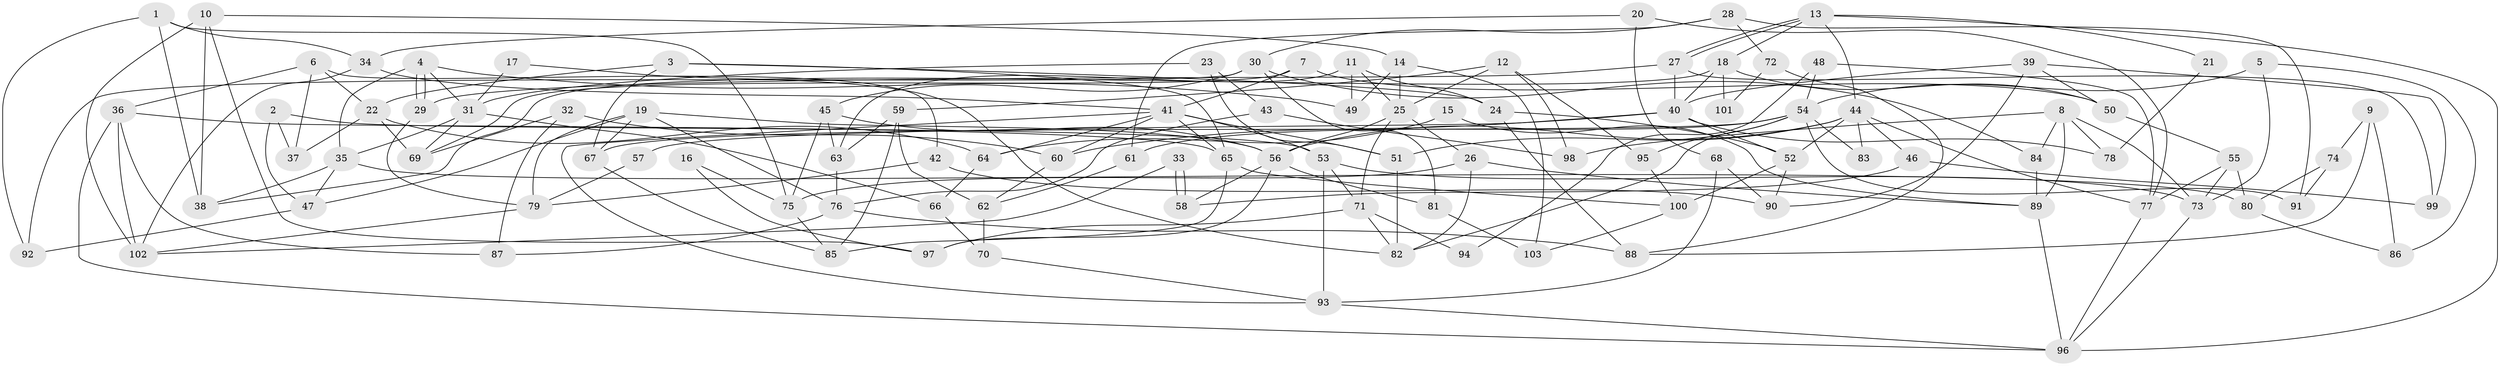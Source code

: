 // Generated by graph-tools (version 1.1) at 2025/51/03/09/25 04:51:29]
// undirected, 103 vertices, 206 edges
graph export_dot {
graph [start="1"]
  node [color=gray90,style=filled];
  1;
  2;
  3;
  4;
  5;
  6;
  7;
  8;
  9;
  10;
  11;
  12;
  13;
  14;
  15;
  16;
  17;
  18;
  19;
  20;
  21;
  22;
  23;
  24;
  25;
  26;
  27;
  28;
  29;
  30;
  31;
  32;
  33;
  34;
  35;
  36;
  37;
  38;
  39;
  40;
  41;
  42;
  43;
  44;
  45;
  46;
  47;
  48;
  49;
  50;
  51;
  52;
  53;
  54;
  55;
  56;
  57;
  58;
  59;
  60;
  61;
  62;
  63;
  64;
  65;
  66;
  67;
  68;
  69;
  70;
  71;
  72;
  73;
  74;
  75;
  76;
  77;
  78;
  79;
  80;
  81;
  82;
  83;
  84;
  85;
  86;
  87;
  88;
  89;
  90;
  91;
  92;
  93;
  94;
  95;
  96;
  97;
  98;
  99;
  100;
  101;
  102;
  103;
  1 -- 92;
  1 -- 75;
  1 -- 34;
  1 -- 38;
  2 -- 47;
  2 -- 53;
  2 -- 37;
  3 -- 65;
  3 -- 67;
  3 -- 22;
  3 -- 24;
  4 -- 29;
  4 -- 29;
  4 -- 35;
  4 -- 31;
  4 -- 49;
  5 -- 54;
  5 -- 73;
  5 -- 86;
  6 -- 42;
  6 -- 22;
  6 -- 36;
  6 -- 37;
  7 -- 50;
  7 -- 41;
  7 -- 69;
  8 -- 98;
  8 -- 89;
  8 -- 73;
  8 -- 78;
  8 -- 84;
  9 -- 88;
  9 -- 86;
  9 -- 74;
  10 -- 38;
  10 -- 97;
  10 -- 14;
  10 -- 102;
  11 -- 49;
  11 -- 25;
  11 -- 24;
  11 -- 63;
  12 -- 95;
  12 -- 59;
  12 -- 25;
  12 -- 98;
  13 -- 27;
  13 -- 27;
  13 -- 96;
  13 -- 18;
  13 -- 21;
  13 -- 44;
  14 -- 25;
  14 -- 49;
  14 -- 103;
  15 -- 89;
  15 -- 64;
  16 -- 97;
  16 -- 75;
  17 -- 31;
  17 -- 82;
  18 -- 40;
  18 -- 38;
  18 -- 50;
  18 -- 101;
  19 -- 79;
  19 -- 56;
  19 -- 47;
  19 -- 67;
  19 -- 76;
  20 -- 77;
  20 -- 34;
  20 -- 68;
  21 -- 78;
  22 -- 37;
  22 -- 64;
  22 -- 69;
  23 -- 51;
  23 -- 31;
  23 -- 43;
  24 -- 52;
  24 -- 88;
  25 -- 71;
  25 -- 26;
  25 -- 56;
  26 -- 75;
  26 -- 82;
  26 -- 89;
  27 -- 40;
  27 -- 29;
  27 -- 99;
  28 -- 61;
  28 -- 91;
  28 -- 30;
  28 -- 72;
  29 -- 79;
  30 -- 81;
  30 -- 45;
  30 -- 84;
  30 -- 92;
  31 -- 69;
  31 -- 35;
  31 -- 66;
  32 -- 60;
  32 -- 69;
  32 -- 87;
  33 -- 58;
  33 -- 58;
  33 -- 102;
  34 -- 102;
  34 -- 41;
  35 -- 38;
  35 -- 47;
  35 -- 80;
  36 -- 96;
  36 -- 65;
  36 -- 87;
  36 -- 102;
  39 -- 99;
  39 -- 50;
  39 -- 40;
  39 -- 90;
  40 -- 52;
  40 -- 57;
  40 -- 60;
  40 -- 78;
  41 -- 53;
  41 -- 51;
  41 -- 60;
  41 -- 64;
  41 -- 65;
  41 -- 93;
  42 -- 79;
  42 -- 90;
  43 -- 76;
  43 -- 98;
  44 -- 56;
  44 -- 46;
  44 -- 51;
  44 -- 52;
  44 -- 77;
  44 -- 83;
  45 -- 63;
  45 -- 56;
  45 -- 75;
  46 -- 58;
  46 -- 99;
  47 -- 92;
  48 -- 77;
  48 -- 54;
  48 -- 94;
  50 -- 55;
  51 -- 82;
  52 -- 90;
  52 -- 100;
  53 -- 93;
  53 -- 73;
  53 -- 71;
  54 -- 67;
  54 -- 82;
  54 -- 61;
  54 -- 83;
  54 -- 91;
  54 -- 95;
  55 -- 77;
  55 -- 73;
  55 -- 80;
  56 -- 58;
  56 -- 81;
  56 -- 97;
  57 -- 79;
  59 -- 63;
  59 -- 62;
  59 -- 85;
  60 -- 62;
  61 -- 62;
  62 -- 70;
  63 -- 76;
  64 -- 66;
  65 -- 85;
  65 -- 100;
  66 -- 70;
  67 -- 85;
  68 -- 90;
  68 -- 93;
  70 -- 93;
  71 -- 82;
  71 -- 94;
  71 -- 97;
  72 -- 88;
  72 -- 101;
  73 -- 96;
  74 -- 80;
  74 -- 91;
  75 -- 85;
  76 -- 87;
  76 -- 88;
  77 -- 96;
  79 -- 102;
  80 -- 86;
  81 -- 103;
  84 -- 89;
  89 -- 96;
  93 -- 96;
  95 -- 100;
  100 -- 103;
}
